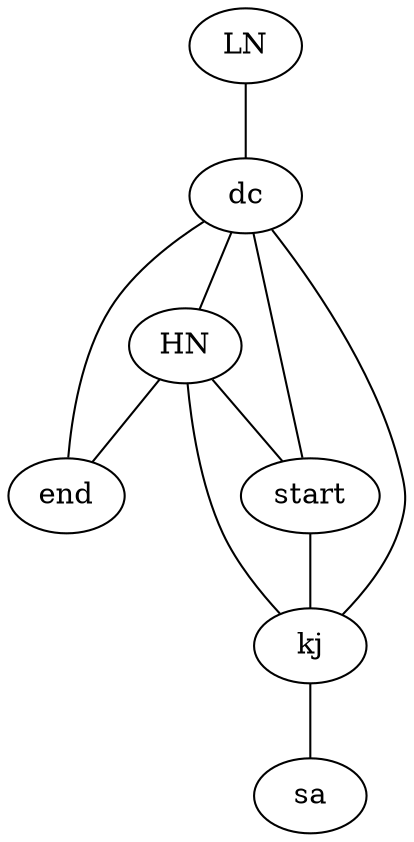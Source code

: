 graph G {
  dc -- end;
  HN -- start;
  start -- kj;
  dc -- start;
  dc -- HN;
  LN -- dc;
  HN -- end;
  kj -- sa;
  kj -- HN;
  kj -- dc;
}
